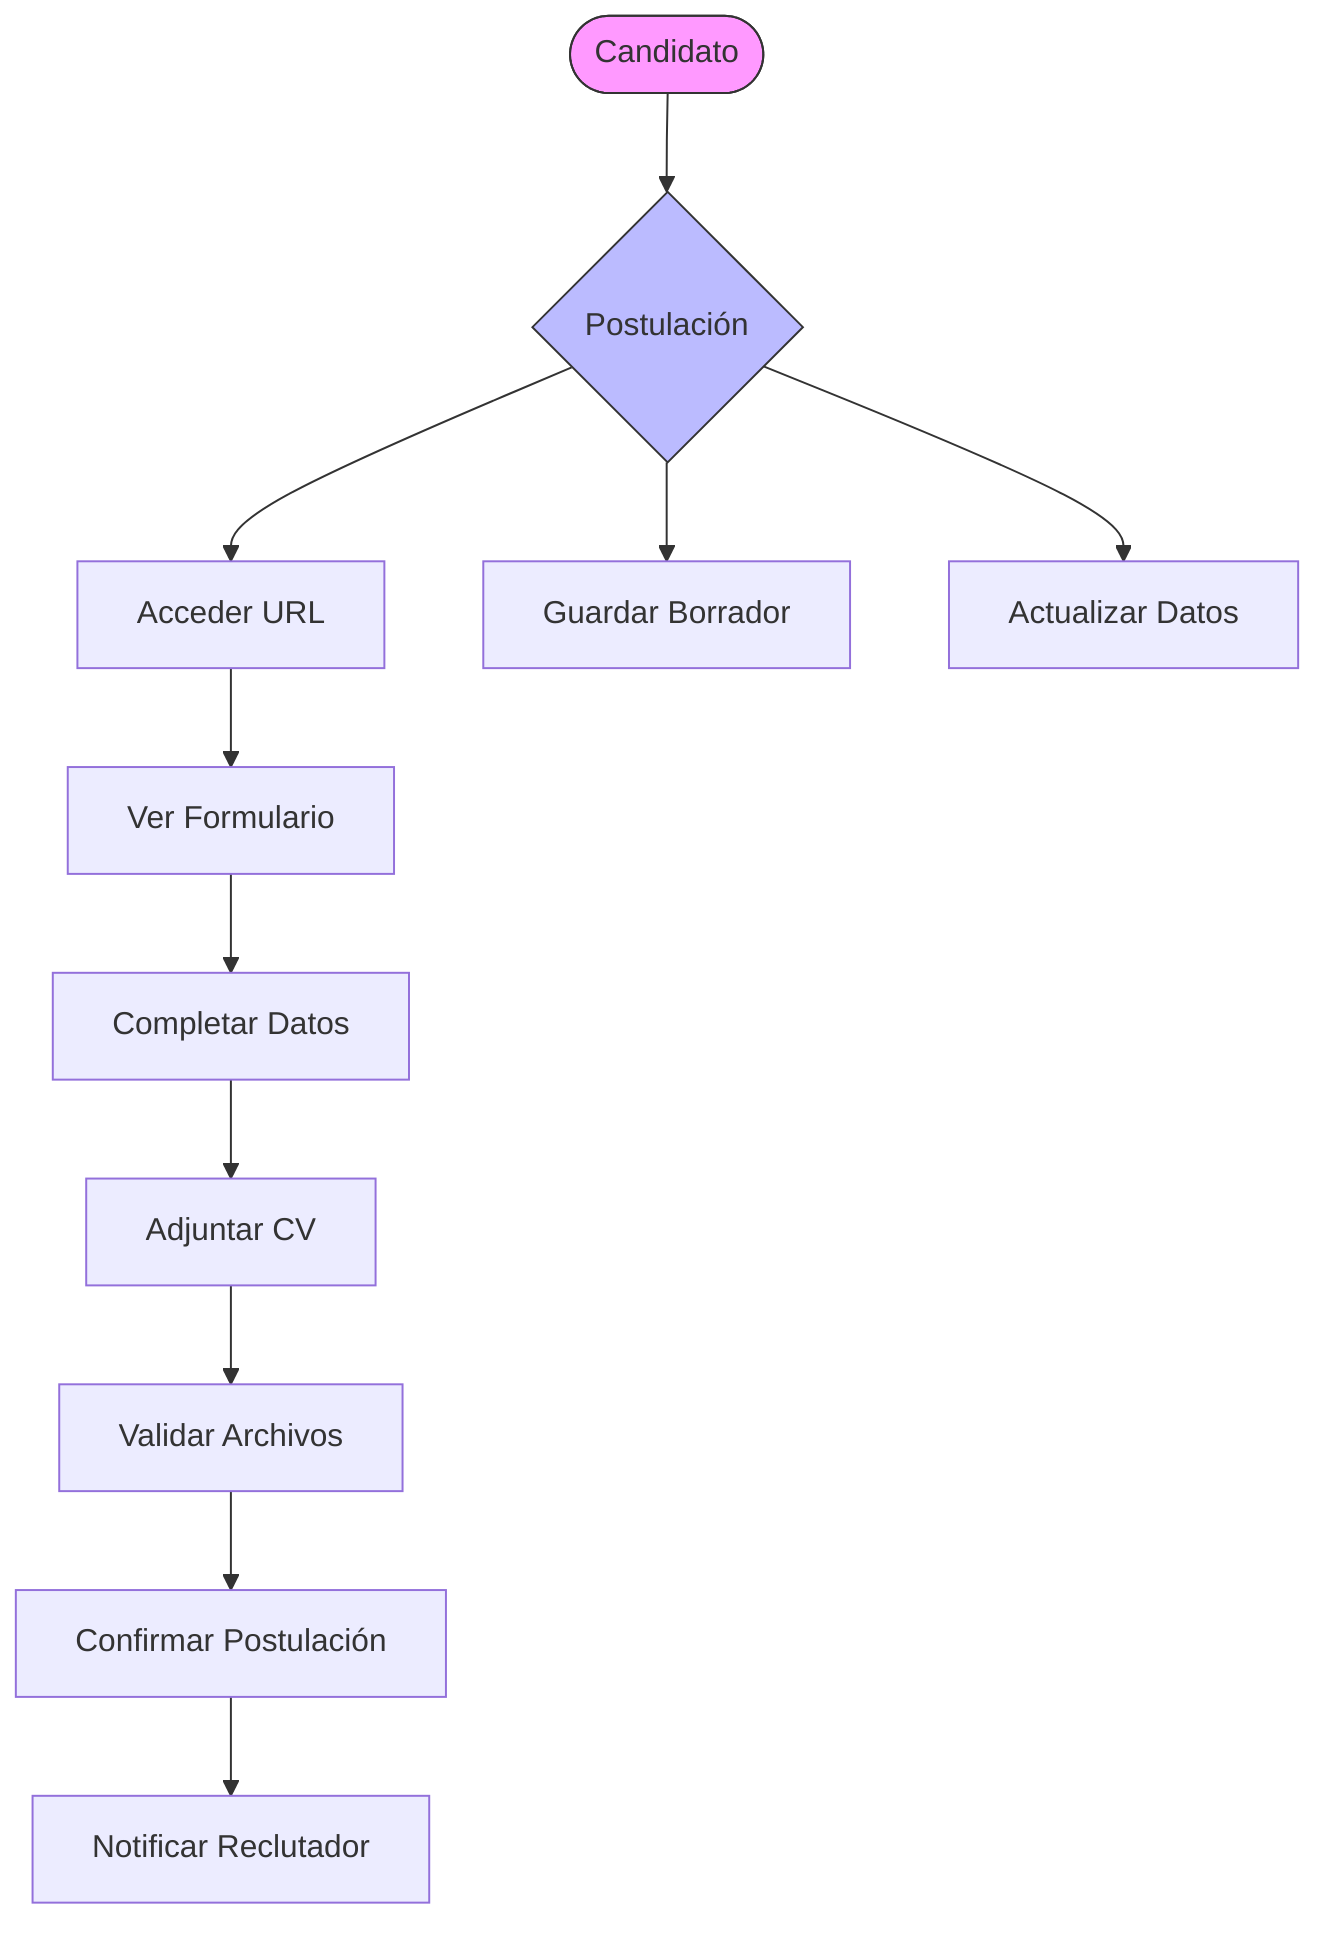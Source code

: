graph TD
    A([Candidato]) --> B{Postulación}
    B --> C[Acceder URL]
    C --> D[Ver Formulario]
    D --> E[Completar Datos]
    E --> F[Adjuntar CV]
    F --> G[Validar Archivos]
    G --> H[Confirmar Postulación]
    H --> I[Notificar Reclutador]
    B --> J[Guardar Borrador]
    B --> K[Actualizar Datos]
    style A fill:#f9f,stroke:#333
    style B fill:#bbf,stroke:#333